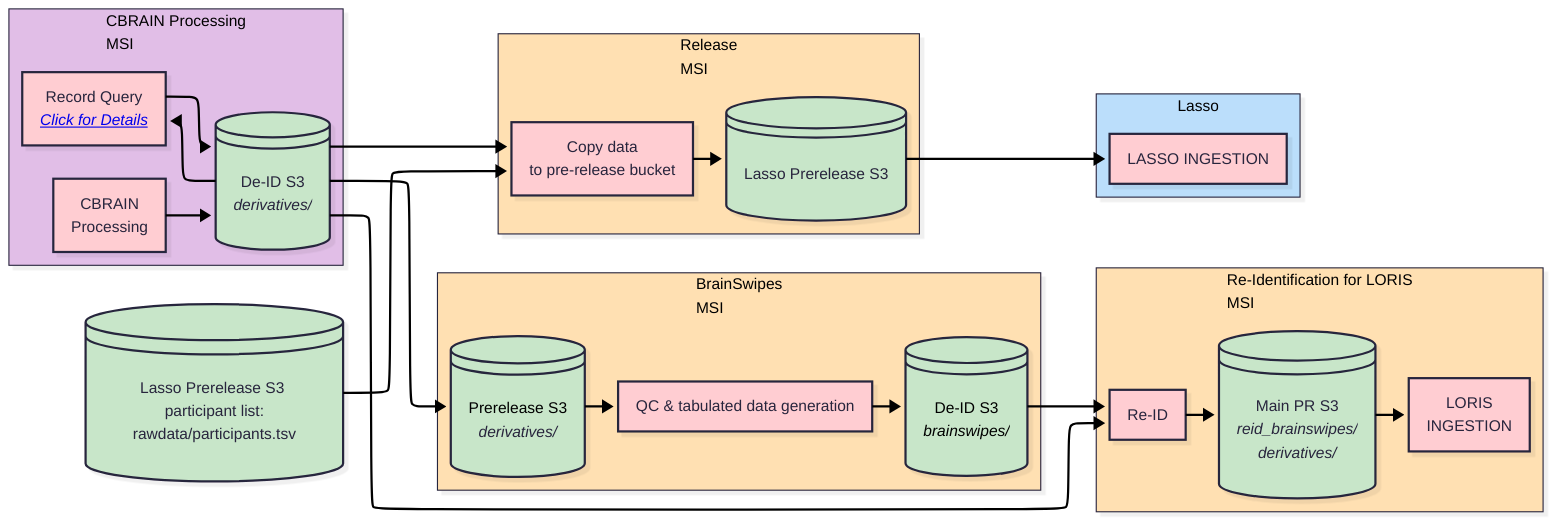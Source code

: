 ---
config:
  layout: elk
  look: neo
  theme: redux
---
flowchart LR
 subgraph s2["CBRAIN Processing<br>MSI"]
        n24["CBRAIN<br>Processing"]
        n25["De-ID S3<br><i>derivatives/</i>"]
        n26@{ label: "Record Query<br><a href="../data-proc-wf/#record-query" target=_blank><i>Click for Details</i></a>" }
  end
 subgraph s3["Re-Identification for LORIS<br>MSI"]
        n27["Re-ID"]
        n28@{ label: "<span style=\"color:\">Main PR S3</span><br style=\"color:\"><span style=\"color:\"><i>reid_brainswipes/<br>derivatives</i></span><i style=\"color:\">/</i>" }
        n43["LORIS<br>INGESTION"]
  end
 subgraph s4["BrainSwipes<br>MSI"]
        n31@{ label: "<div style=\"color:\">Prerelease S3<br></div><div style=\"color:\"><span style=\"font-size:\"><i>derivatives/</i></span></div>" }
        n32["QC &amp; tabulated data generation"]
        n33@{ label: "<div style=\"color:\"><div>De-ID S3<br></div><div></div></div><div style=\"color:\"><i style=\"background-color:\"><font style=\"font-size:\">brainswipes/</font></i></div>" }
  end
 subgraph s5["Release<br>MSI"]
        n35["Copy data<br>to pre-release bucket"]
        n36@{ label: "<span style=\"background-color:\">Lasso Prerelease S3</span>" }
  end
 subgraph s6["Lasso"]
        n40["LASSO INGESTION"]
  end
    n24 --> n25
    n25 --> n26 & n27 & n31 & n35
    n26 --> n25
    n27 --> n28
    n31 --> n32
    n32 --> n33
    n33 --> n27
    n35 --> n36
    n36 --> n40
    n42@{ label: "<span style=\"--tw-scale-x:\">Lasso Prerelease S3 participant list:</span><br style=\"--tw-scale-x:\"><span style=\"--tw-scale-x:\">rawdata/participants.tsv</span>" } --> n35
    n28 --> n43
    n24@{ shape: rect}
    n25@{ shape: disk}
    n26@{ shape: rect}
    n27@{ shape: rect}
    n28@{ shape: disk}
    n31@{ shape: disk}
    n33@{ shape: disk}
    n35@{ shape: rect}
    n36@{ shape: disk}
    n40@{ shape: rect}
    n42@{ shape: disk}
    style n24 fill:#FFCDD2
    style n25 fill:#C8E6C9
    style n26 fill:#FFCDD2
    style n27 fill:#FFCDD2
    style n28 fill:#C8E6C9
    style n43 fill:#FFCDD2
    style n31 fill:#C8E6C9,color:#000000
    style n32 fill:#FFCDD2
    style n33 fill:#C8E6C9,color:#000000
    style n35 fill:#FFCDD2
    style n36 fill:#C8E6C9
    style n40 fill:#FFCDD2
    style n42 fill:#C8E6C9
    style s2 fill:#E1BEE7
    style s3 fill:#FFE0B2
    style s4 fill:#FFE0B2
    style s5 fill:#FFE0B2
    style s6 fill:#BBDEFB